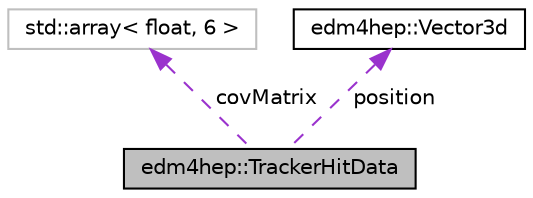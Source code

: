 digraph "edm4hep::TrackerHitData"
{
 // LATEX_PDF_SIZE
  edge [fontname="Helvetica",fontsize="10",labelfontname="Helvetica",labelfontsize="10"];
  node [fontname="Helvetica",fontsize="10",shape=record];
  Node1 [label="edm4hep::TrackerHitData",height=0.2,width=0.4,color="black", fillcolor="grey75", style="filled", fontcolor="black",tooltip="Tracker hit."];
  Node2 -> Node1 [dir="back",color="darkorchid3",fontsize="10",style="dashed",label=" covMatrix" ,fontname="Helvetica"];
  Node2 [label="std::array\< float, 6 \>",height=0.2,width=0.4,color="grey75", fillcolor="white", style="filled",tooltip=" "];
  Node3 -> Node1 [dir="back",color="darkorchid3",fontsize="10",style="dashed",label=" position" ,fontname="Helvetica"];
  Node3 [label="edm4hep::Vector3d",height=0.2,width=0.4,color="black", fillcolor="white", style="filled",URL="$classedm4hep_1_1_vector3d.html",tooltip=" "];
}
